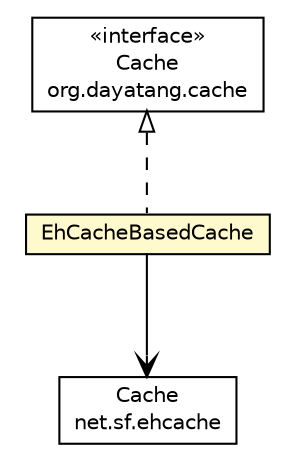 #!/usr/local/bin/dot
#
# Class diagram 
# Generated by UMLGraph version R5_6_6-8-g8d7759 (http://www.umlgraph.org/)
#

digraph G {
	edge [fontname="Helvetica",fontsize=10,labelfontname="Helvetica",labelfontsize=10];
	node [fontname="Helvetica",fontsize=10,shape=plaintext];
	nodesep=0.25;
	ranksep=0.5;
	// org.dayatang.cache.ehcache.EhCacheBasedCache
	c18 [label=<<table title="org.dayatang.cache.ehcache.EhCacheBasedCache" border="0" cellborder="1" cellspacing="0" cellpadding="2" port="p" bgcolor="lemonChiffon" href="./EhCacheBasedCache.html">
		<tr><td><table border="0" cellspacing="0" cellpadding="1">
<tr><td align="center" balign="center"> EhCacheBasedCache </td></tr>
		</table></td></tr>
		</table>>, URL="./EhCacheBasedCache.html", fontname="Helvetica", fontcolor="black", fontsize=10.0];
	//org.dayatang.cache.ehcache.EhCacheBasedCache implements org.dayatang.cache.Cache
	c19:p -> c18:p [dir=back,arrowtail=empty,style=dashed];
	// org.dayatang.cache.ehcache.EhCacheBasedCache NAVASSOC net.sf.ehcache.Cache
	c18:p -> c72:p [taillabel="", label=" "headlabel="", fontname="Helvetica", fontcolor="black", fontsize=10.0, color="black", arrowhead=open];
	// org.dayatang.cache.Cache
	c19 [label=<<table title="org.dayatang.cache.Cache" border="0" cellborder="1" cellspacing="0" cellpadding="2" port="p" href="http://java.sun.com/j2se/1.4.2/docs/api/org/dayatang/cache/Cache.html">
		<tr><td><table border="0" cellspacing="0" cellpadding="1">
<tr><td align="center" balign="center"> &#171;interface&#187; </td></tr>
<tr><td align="center" balign="center"> Cache </td></tr>
<tr><td align="center" balign="center"> org.dayatang.cache </td></tr>
		</table></td></tr>
		</table>>, URL="http://java.sun.com/j2se/1.4.2/docs/api/org/dayatang/cache/Cache.html", fontname="Helvetica", fontcolor="black", fontsize=10.0];
	// net.sf.ehcache.Cache
	c72 [label=<<table title="net.sf.ehcache.Cache" border="0" cellborder="1" cellspacing="0" cellpadding="2" port="p" href="http://java.sun.com/j2se/1.4.2/docs/api/net/sf/ehcache/Cache.html">
		<tr><td><table border="0" cellspacing="0" cellpadding="1">
<tr><td align="center" balign="center"> Cache </td></tr>
<tr><td align="center" balign="center"> net.sf.ehcache </td></tr>
		</table></td></tr>
		</table>>, URL="http://java.sun.com/j2se/1.4.2/docs/api/net/sf/ehcache/Cache.html", fontname="Helvetica", fontcolor="black", fontsize=10.0];
}

